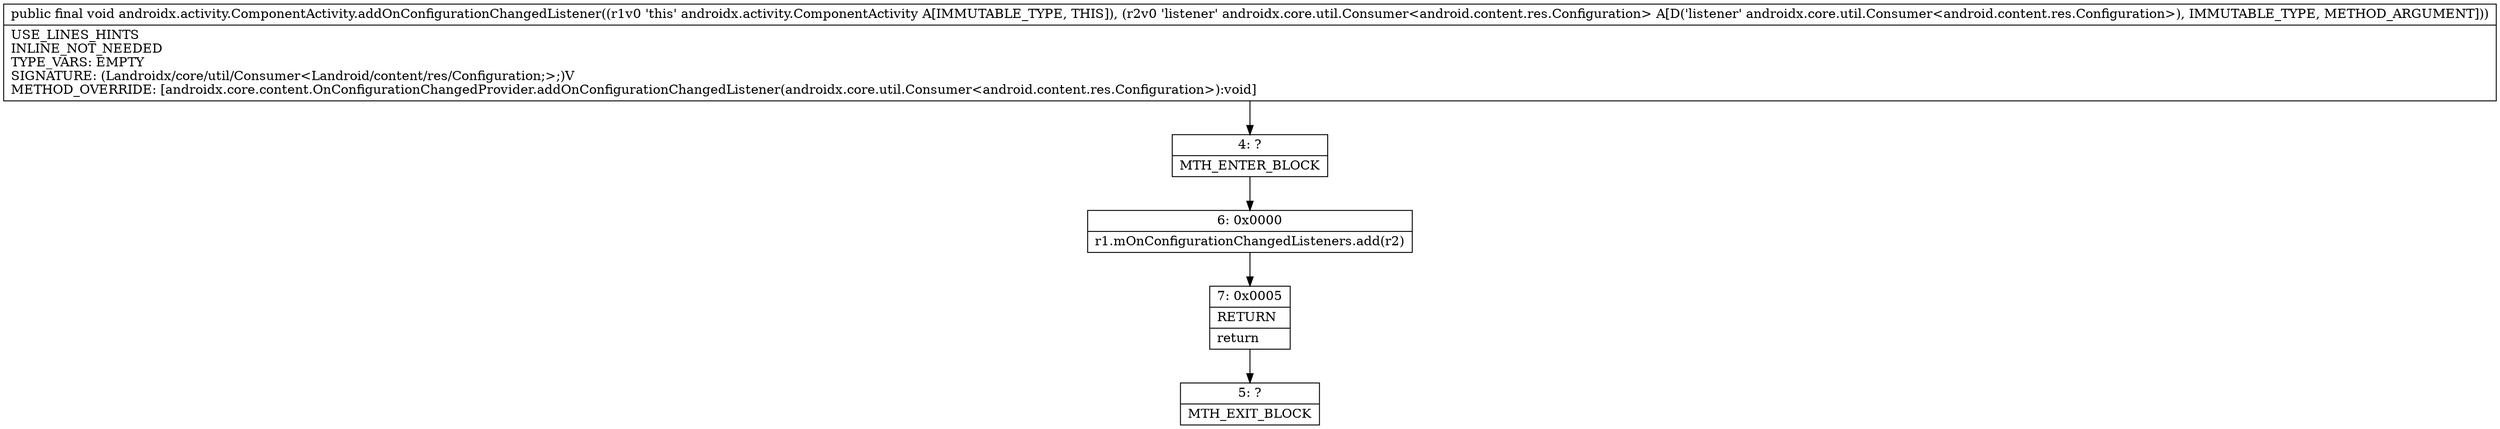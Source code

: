 digraph "CFG forandroidx.activity.ComponentActivity.addOnConfigurationChangedListener(Landroidx\/core\/util\/Consumer;)V" {
Node_4 [shape=record,label="{4\:\ ?|MTH_ENTER_BLOCK\l}"];
Node_6 [shape=record,label="{6\:\ 0x0000|r1.mOnConfigurationChangedListeners.add(r2)\l}"];
Node_7 [shape=record,label="{7\:\ 0x0005|RETURN\l|return\l}"];
Node_5 [shape=record,label="{5\:\ ?|MTH_EXIT_BLOCK\l}"];
MethodNode[shape=record,label="{public final void androidx.activity.ComponentActivity.addOnConfigurationChangedListener((r1v0 'this' androidx.activity.ComponentActivity A[IMMUTABLE_TYPE, THIS]), (r2v0 'listener' androidx.core.util.Consumer\<android.content.res.Configuration\> A[D('listener' androidx.core.util.Consumer\<android.content.res.Configuration\>), IMMUTABLE_TYPE, METHOD_ARGUMENT]))  | USE_LINES_HINTS\lINLINE_NOT_NEEDED\lTYPE_VARS: EMPTY\lSIGNATURE: (Landroidx\/core\/util\/Consumer\<Landroid\/content\/res\/Configuration;\>;)V\lMETHOD_OVERRIDE: [androidx.core.content.OnConfigurationChangedProvider.addOnConfigurationChangedListener(androidx.core.util.Consumer\<android.content.res.Configuration\>):void]\l}"];
MethodNode -> Node_4;Node_4 -> Node_6;
Node_6 -> Node_7;
Node_7 -> Node_5;
}

